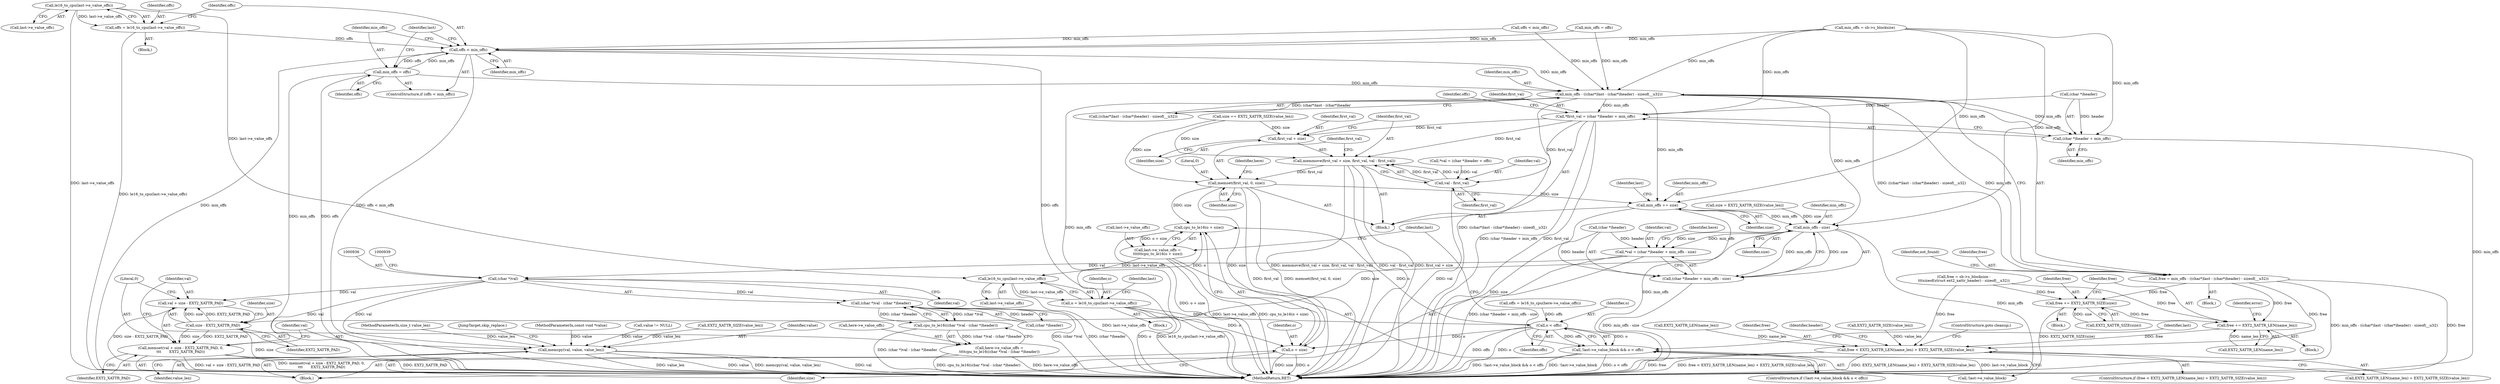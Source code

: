 digraph "0_linux_be0726d33cb8f411945884664924bed3cb8c70ee_10@pointer" {
"1000404" [label="(Call,le16_to_cpu(last->e_value_offs))"];
"1000402" [label="(Call,offs = le16_to_cpu(last->e_value_offs))"];
"1000409" [label="(Call,offs < min_offs)"];
"1000412" [label="(Call,min_offs = offs)"];
"1000420" [label="(Call,min_offs - ((char*)last - (char*)header) - sizeof(__u32))"];
"1000418" [label="(Call,free = min_offs - ((char*)last - (char*)header) - sizeof(__u32))"];
"1000516" [label="(Call,free += EXT2_XATTR_SIZE(size))"];
"1000520" [label="(Call,free += EXT2_XATTR_LEN(name_len))"];
"1000529" [label="(Call,free < EXT2_XATTR_LEN(name_len) + EXT2_XATTR_SIZE(value_len))"];
"1000750" [label="(Call,*first_val = (char *)header + min_offs)"];
"1000805" [label="(Call,memmove(first_val + size, first_val, val - first_val))"];
"1000813" [label="(Call,memset(first_val, 0, size))"];
"1000822" [label="(Call,min_offs += size)"];
"1000926" [label="(Call,min_offs - size)"];
"1000920" [label="(Call,*val = (char *)header + min_offs - size)"];
"1000935" [label="(Call,(char *)val)"];
"1000934" [label="(Call,(char *)val - (char *)header)"];
"1000933" [label="(Call,cpu_to_le16((char *)val - (char *)header))"];
"1000929" [label="(Call,here->e_value_offs =\n\t\t\t\tcpu_to_le16((char *)val - (char *)header))"];
"1000941" [label="(Call,memset(val + size - EXT2_XATTR_PAD, 0,\n\t\t\t       EXT2_XATTR_PAD))"];
"1000942" [label="(Call,val + size - EXT2_XATTR_PAD)"];
"1000949" [label="(Call,memcpy(val, value, value_len))"];
"1000922" [label="(Call,(char *)header + min_offs - size)"];
"1000944" [label="(Call,size - EXT2_XATTR_PAD)"];
"1000856" [label="(Call,cpu_to_le16(o + size))"];
"1000852" [label="(Call,last->e_value_offs =\n\t\t\t\t\t\tcpu_to_le16(o + size))"];
"1000839" [label="(Call,le16_to_cpu(last->e_value_offs))"];
"1000837" [label="(Call,o = le16_to_cpu(last->e_value_offs))"];
"1000849" [label="(Call,o < offs)"];
"1000844" [label="(Call,!last->e_value_block && o < offs)"];
"1000857" [label="(Call,o + size)"];
"1000806" [label="(Call,first_val + size)"];
"1000810" [label="(Call,val - first_val)"];
"1000752" [label="(Call,(char *)header + min_offs)"];
"1000930" [label="(Call,here->e_value_offs)"];
"1000943" [label="(Identifier,val)"];
"1000765" [label="(Call,*val = (char *)header + offs)"];
"1000938" [label="(Call,(char *)header)"];
"1000835" [label="(Block,)"];
"1000928" [label="(Identifier,size)"];
"1000422" [label="(Call,((char*)last - (char*)header) - sizeof(__u32))"];
"1000413" [label="(Identifier,min_offs)"];
"1000813" [label="(Call,memset(first_val, 0, size))"];
"1000808" [label="(Identifier,size)"];
"1000819" [label="(Identifier,here)"];
"1000521" [label="(Identifier,free)"];
"1000915" [label="(Call,size = EXT2_XATTR_SIZE(value_len))"];
"1000536" [label="(ControlStructure,goto cleanup;)"];
"1000404" [label="(Call,le16_to_cpu(last->e_value_offs))"];
"1000410" [label="(Identifier,offs)"];
"1000131" [label="(MethodParameterIn,size_t value_len)"];
"1000329" [label="(Call,offs < min_offs)"];
"1000807" [label="(Identifier,first_val)"];
"1000525" [label="(Identifier,error)"];
"1000861" [label="(Identifier,last)"];
"1000927" [label="(Identifier,min_offs)"];
"1000420" [label="(Call,min_offs - ((char*)last - (char*)header) - sizeof(__u32))"];
"1000852" [label="(Call,last->e_value_offs =\n\t\t\t\t\t\tcpu_to_le16(o + size))"];
"1000949" [label="(Call,memcpy(val, value, value_len))"];
"1000859" [label="(Identifier,size)"];
"1000811" [label="(Identifier,val)"];
"1000953" [label="(JumpTarget,skip_replace:)"];
"1000532" [label="(Call,EXT2_XATTR_LEN(name_len))"];
"1000529" [label="(Call,free < EXT2_XATTR_LEN(name_len) + EXT2_XATTR_SIZE(value_len))"];
"1000923" [label="(Call,(char *)header)"];
"1000843" [label="(ControlStructure,if (!last->e_value_block && o < offs))"];
"1000921" [label="(Identifier,val)"];
"1000941" [label="(Call,memset(val + size - EXT2_XATTR_PAD, 0,\n\t\t\t       EXT2_XATTR_PAD))"];
"1000751" [label="(Identifier,first_val)"];
"1000810" [label="(Call,val - first_val)"];
"1000856" [label="(Call,cpu_to_le16(o + size))"];
"1000937" [label="(Identifier,val)"];
"1000758" [label="(Call,offs = le16_to_cpu(here->e_value_offs))"];
"1000451" [label="(Identifier,not_found)"];
"1000815" [label="(Literal,0)"];
"1000920" [label="(Call,*val = (char *)header + min_offs - size)"];
"1000845" [label="(Call,!last->e_value_block)"];
"1000517" [label="(Identifier,free)"];
"1000838" [label="(Identifier,o)"];
"1000823" [label="(Identifier,min_offs)"];
"1000806" [label="(Call,first_val + size)"];
"1000934" [label="(Call,(char *)val - (char *)header)"];
"1000944" [label="(Call,size - EXT2_XATTR_PAD)"];
"1000153" [label="(Call,min_offs = sb->s_blocksize)"];
"1000854" [label="(Identifier,last)"];
"1000756" [label="(Identifier,min_offs)"];
"1000826" [label="(Identifier,last)"];
"1000931" [label="(Identifier,here)"];
"1000400" [label="(Block,)"];
"1000850" [label="(Identifier,o)"];
"1000130" [label="(MethodParameterIn,const void *value)"];
"1000901" [label="(Call,value != NULL)"];
"1000753" [label="(Call,(char *)header)"];
"1000824" [label="(Identifier,size)"];
"1000857" [label="(Call,o + size)"];
"1000917" [label="(Call,EXT2_XATTR_SIZE(value_len))"];
"1000812" [label="(Identifier,first_val)"];
"1000414" [label="(Identifier,offs)"];
"1000809" [label="(Identifier,first_val)"];
"1001017" [label="(MethodReturn,RET)"];
"1000416" [label="(Identifier,last)"];
"1000402" [label="(Call,offs = le16_to_cpu(last->e_value_offs))"];
"1000837" [label="(Call,o = le16_to_cpu(last->e_value_offs))"];
"1000853" [label="(Call,last->e_value_offs)"];
"1000847" [label="(Identifier,last)"];
"1000520" [label="(Call,free += EXT2_XATTR_LEN(name_len))"];
"1000518" [label="(Call,EXT2_XATTR_SIZE(size))"];
"1000748" [label="(Block,)"];
"1000750" [label="(Call,*first_val = (char *)header + min_offs)"];
"1000408" [label="(ControlStructure,if (offs < min_offs))"];
"1000471" [label="(Block,)"];
"1000816" [label="(Identifier,size)"];
"1000411" [label="(Identifier,min_offs)"];
"1000805" [label="(Call,memmove(first_val + size, first_val, val - first_val))"];
"1000946" [label="(Identifier,EXT2_XATTR_PAD)"];
"1000922" [label="(Call,(char *)header + min_offs - size)"];
"1000849" [label="(Call,o < offs)"];
"1000530" [label="(Identifier,free)"];
"1000752" [label="(Call,(char *)header + min_offs)"];
"1000951" [label="(Identifier,value)"];
"1000412" [label="(Call,min_offs = offs)"];
"1000215" [label="(Block,)"];
"1000948" [label="(Identifier,EXT2_XATTR_PAD)"];
"1000844" [label="(Call,!last->e_value_block && o < offs)"];
"1000933" [label="(Call,cpu_to_le16((char *)val - (char *)header))"];
"1000781" [label="(Call,size == EXT2_XATTR_SIZE(value_len))"];
"1000490" [label="(Block,)"];
"1000421" [label="(Identifier,min_offs)"];
"1000403" [label="(Identifier,offs)"];
"1000531" [label="(Call,EXT2_XATTR_LEN(name_len) + EXT2_XATTR_SIZE(value_len))"];
"1000434" [label="(Call,free = sb->s_blocksize -\n\t\t\tsizeof(struct ext2_xattr_header) - sizeof(__u32))"];
"1000926" [label="(Call,min_offs - size)"];
"1000942" [label="(Call,val + size - EXT2_XATTR_PAD)"];
"1000822" [label="(Call,min_offs += size)"];
"1000528" [label="(ControlStructure,if (free < EXT2_XATTR_LEN(name_len) + EXT2_XATTR_SIZE(value_len)))"];
"1000814" [label="(Identifier,first_val)"];
"1000516" [label="(Call,free += EXT2_XATTR_SIZE(size))"];
"1000409" [label="(Call,offs < min_offs)"];
"1000950" [label="(Identifier,val)"];
"1000522" [label="(Call,EXT2_XATTR_LEN(name_len))"];
"1000538" [label="(Identifier,header)"];
"1000858" [label="(Identifier,o)"];
"1000419" [label="(Identifier,free)"];
"1000913" [label="(Block,)"];
"1000945" [label="(Identifier,size)"];
"1000405" [label="(Call,last->e_value_offs)"];
"1000851" [label="(Identifier,offs)"];
"1000534" [label="(Call,EXT2_XATTR_SIZE(value_len))"];
"1000839" [label="(Call,le16_to_cpu(last->e_value_offs))"];
"1000952" [label="(Identifier,value_len)"];
"1000935" [label="(Call,(char *)val)"];
"1000840" [label="(Call,last->e_value_offs)"];
"1000332" [label="(Call,min_offs = offs)"];
"1000929" [label="(Call,here->e_value_offs =\n\t\t\t\tcpu_to_le16((char *)val - (char *)header))"];
"1000759" [label="(Identifier,offs)"];
"1000947" [label="(Literal,0)"];
"1000418" [label="(Call,free = min_offs - ((char*)last - (char*)header) - sizeof(__u32))"];
"1000404" -> "1000402"  [label="AST: "];
"1000404" -> "1000405"  [label="CFG: "];
"1000405" -> "1000404"  [label="AST: "];
"1000402" -> "1000404"  [label="CFG: "];
"1000404" -> "1001017"  [label="DDG: last->e_value_offs"];
"1000404" -> "1000402"  [label="DDG: last->e_value_offs"];
"1000404" -> "1000839"  [label="DDG: last->e_value_offs"];
"1000402" -> "1000400"  [label="AST: "];
"1000403" -> "1000402"  [label="AST: "];
"1000410" -> "1000402"  [label="CFG: "];
"1000402" -> "1001017"  [label="DDG: le16_to_cpu(last->e_value_offs)"];
"1000402" -> "1000409"  [label="DDG: offs"];
"1000409" -> "1000408"  [label="AST: "];
"1000409" -> "1000411"  [label="CFG: "];
"1000410" -> "1000409"  [label="AST: "];
"1000411" -> "1000409"  [label="AST: "];
"1000413" -> "1000409"  [label="CFG: "];
"1000416" -> "1000409"  [label="CFG: "];
"1000409" -> "1001017"  [label="DDG: min_offs"];
"1000409" -> "1001017"  [label="DDG: offs < min_offs"];
"1000409" -> "1001017"  [label="DDG: offs"];
"1000329" -> "1000409"  [label="DDG: min_offs"];
"1000332" -> "1000409"  [label="DDG: min_offs"];
"1000412" -> "1000409"  [label="DDG: min_offs"];
"1000153" -> "1000409"  [label="DDG: min_offs"];
"1000409" -> "1000412"  [label="DDG: offs"];
"1000409" -> "1000420"  [label="DDG: min_offs"];
"1000412" -> "1000408"  [label="AST: "];
"1000412" -> "1000414"  [label="CFG: "];
"1000413" -> "1000412"  [label="AST: "];
"1000414" -> "1000412"  [label="AST: "];
"1000416" -> "1000412"  [label="CFG: "];
"1000412" -> "1001017"  [label="DDG: offs"];
"1000412" -> "1001017"  [label="DDG: min_offs"];
"1000412" -> "1000420"  [label="DDG: min_offs"];
"1000420" -> "1000418"  [label="AST: "];
"1000420" -> "1000422"  [label="CFG: "];
"1000421" -> "1000420"  [label="AST: "];
"1000422" -> "1000420"  [label="AST: "];
"1000418" -> "1000420"  [label="CFG: "];
"1000420" -> "1001017"  [label="DDG: ((char*)last - (char*)header) - sizeof(__u32)"];
"1000420" -> "1001017"  [label="DDG: min_offs"];
"1000420" -> "1000418"  [label="DDG: min_offs"];
"1000420" -> "1000418"  [label="DDG: ((char*)last - (char*)header) - sizeof(__u32)"];
"1000329" -> "1000420"  [label="DDG: min_offs"];
"1000332" -> "1000420"  [label="DDG: min_offs"];
"1000153" -> "1000420"  [label="DDG: min_offs"];
"1000422" -> "1000420"  [label="DDG: (char*)last - (char*)header"];
"1000420" -> "1000750"  [label="DDG: min_offs"];
"1000420" -> "1000752"  [label="DDG: min_offs"];
"1000420" -> "1000822"  [label="DDG: min_offs"];
"1000420" -> "1000926"  [label="DDG: min_offs"];
"1000418" -> "1000215"  [label="AST: "];
"1000419" -> "1000418"  [label="AST: "];
"1000451" -> "1000418"  [label="CFG: "];
"1000418" -> "1001017"  [label="DDG: min_offs - ((char*)last - (char*)header) - sizeof(__u32)"];
"1000418" -> "1001017"  [label="DDG: free"];
"1000418" -> "1000516"  [label="DDG: free"];
"1000418" -> "1000520"  [label="DDG: free"];
"1000418" -> "1000529"  [label="DDG: free"];
"1000516" -> "1000490"  [label="AST: "];
"1000516" -> "1000518"  [label="CFG: "];
"1000517" -> "1000516"  [label="AST: "];
"1000518" -> "1000516"  [label="AST: "];
"1000521" -> "1000516"  [label="CFG: "];
"1000516" -> "1001017"  [label="DDG: EXT2_XATTR_SIZE(size)"];
"1000518" -> "1000516"  [label="DDG: size"];
"1000434" -> "1000516"  [label="DDG: free"];
"1000516" -> "1000520"  [label="DDG: free"];
"1000520" -> "1000471"  [label="AST: "];
"1000520" -> "1000522"  [label="CFG: "];
"1000521" -> "1000520"  [label="AST: "];
"1000522" -> "1000520"  [label="AST: "];
"1000525" -> "1000520"  [label="CFG: "];
"1000522" -> "1000520"  [label="DDG: name_len"];
"1000434" -> "1000520"  [label="DDG: free"];
"1000520" -> "1000529"  [label="DDG: free"];
"1000529" -> "1000528"  [label="AST: "];
"1000529" -> "1000531"  [label="CFG: "];
"1000530" -> "1000529"  [label="AST: "];
"1000531" -> "1000529"  [label="AST: "];
"1000536" -> "1000529"  [label="CFG: "];
"1000538" -> "1000529"  [label="CFG: "];
"1000529" -> "1001017"  [label="DDG: EXT2_XATTR_LEN(name_len) + EXT2_XATTR_SIZE(value_len)"];
"1000529" -> "1001017"  [label="DDG: free"];
"1000529" -> "1001017"  [label="DDG: free < EXT2_XATTR_LEN(name_len) + EXT2_XATTR_SIZE(value_len)"];
"1000434" -> "1000529"  [label="DDG: free"];
"1000532" -> "1000529"  [label="DDG: name_len"];
"1000534" -> "1000529"  [label="DDG: value_len"];
"1000750" -> "1000748"  [label="AST: "];
"1000750" -> "1000752"  [label="CFG: "];
"1000751" -> "1000750"  [label="AST: "];
"1000752" -> "1000750"  [label="AST: "];
"1000759" -> "1000750"  [label="CFG: "];
"1000750" -> "1001017"  [label="DDG: first_val"];
"1000750" -> "1001017"  [label="DDG: (char *)header + min_offs"];
"1000753" -> "1000750"  [label="DDG: header"];
"1000153" -> "1000750"  [label="DDG: min_offs"];
"1000750" -> "1000805"  [label="DDG: first_val"];
"1000750" -> "1000806"  [label="DDG: first_val"];
"1000750" -> "1000810"  [label="DDG: first_val"];
"1000805" -> "1000748"  [label="AST: "];
"1000805" -> "1000810"  [label="CFG: "];
"1000806" -> "1000805"  [label="AST: "];
"1000809" -> "1000805"  [label="AST: "];
"1000810" -> "1000805"  [label="AST: "];
"1000814" -> "1000805"  [label="CFG: "];
"1000805" -> "1001017"  [label="DDG: memmove(first_val + size, first_val, val - first_val)"];
"1000805" -> "1001017"  [label="DDG: val - first_val"];
"1000805" -> "1001017"  [label="DDG: first_val + size"];
"1000781" -> "1000805"  [label="DDG: size"];
"1000810" -> "1000805"  [label="DDG: first_val"];
"1000810" -> "1000805"  [label="DDG: val"];
"1000805" -> "1000813"  [label="DDG: first_val"];
"1000813" -> "1000748"  [label="AST: "];
"1000813" -> "1000816"  [label="CFG: "];
"1000814" -> "1000813"  [label="AST: "];
"1000815" -> "1000813"  [label="AST: "];
"1000816" -> "1000813"  [label="AST: "];
"1000819" -> "1000813"  [label="CFG: "];
"1000813" -> "1001017"  [label="DDG: first_val"];
"1000813" -> "1001017"  [label="DDG: memset(first_val, 0, size)"];
"1000781" -> "1000813"  [label="DDG: size"];
"1000813" -> "1000822"  [label="DDG: size"];
"1000813" -> "1000856"  [label="DDG: size"];
"1000813" -> "1000857"  [label="DDG: size"];
"1000822" -> "1000748"  [label="AST: "];
"1000822" -> "1000824"  [label="CFG: "];
"1000823" -> "1000822"  [label="AST: "];
"1000824" -> "1000822"  [label="AST: "];
"1000826" -> "1000822"  [label="CFG: "];
"1000822" -> "1001017"  [label="DDG: size"];
"1000822" -> "1001017"  [label="DDG: min_offs"];
"1000153" -> "1000822"  [label="DDG: min_offs"];
"1000822" -> "1000926"  [label="DDG: min_offs"];
"1000926" -> "1000922"  [label="AST: "];
"1000926" -> "1000928"  [label="CFG: "];
"1000927" -> "1000926"  [label="AST: "];
"1000928" -> "1000926"  [label="AST: "];
"1000922" -> "1000926"  [label="CFG: "];
"1000926" -> "1001017"  [label="DDG: min_offs"];
"1000926" -> "1000920"  [label="DDG: min_offs"];
"1000926" -> "1000920"  [label="DDG: size"];
"1000926" -> "1000922"  [label="DDG: min_offs"];
"1000926" -> "1000922"  [label="DDG: size"];
"1000153" -> "1000926"  [label="DDG: min_offs"];
"1000915" -> "1000926"  [label="DDG: size"];
"1000926" -> "1000944"  [label="DDG: size"];
"1000920" -> "1000913"  [label="AST: "];
"1000920" -> "1000922"  [label="CFG: "];
"1000921" -> "1000920"  [label="AST: "];
"1000922" -> "1000920"  [label="AST: "];
"1000931" -> "1000920"  [label="CFG: "];
"1000920" -> "1001017"  [label="DDG: (char *)header + min_offs - size"];
"1000923" -> "1000920"  [label="DDG: header"];
"1000920" -> "1000935"  [label="DDG: val"];
"1000935" -> "1000934"  [label="AST: "];
"1000935" -> "1000937"  [label="CFG: "];
"1000936" -> "1000935"  [label="AST: "];
"1000937" -> "1000935"  [label="AST: "];
"1000939" -> "1000935"  [label="CFG: "];
"1000935" -> "1000934"  [label="DDG: val"];
"1000935" -> "1000941"  [label="DDG: val"];
"1000935" -> "1000942"  [label="DDG: val"];
"1000935" -> "1000949"  [label="DDG: val"];
"1000934" -> "1000933"  [label="AST: "];
"1000934" -> "1000938"  [label="CFG: "];
"1000938" -> "1000934"  [label="AST: "];
"1000933" -> "1000934"  [label="CFG: "];
"1000934" -> "1001017"  [label="DDG: (char *)val"];
"1000934" -> "1001017"  [label="DDG: (char *)header"];
"1000934" -> "1000933"  [label="DDG: (char *)val"];
"1000934" -> "1000933"  [label="DDG: (char *)header"];
"1000938" -> "1000934"  [label="DDG: header"];
"1000933" -> "1000929"  [label="AST: "];
"1000929" -> "1000933"  [label="CFG: "];
"1000933" -> "1001017"  [label="DDG: (char *)val - (char *)header"];
"1000933" -> "1000929"  [label="DDG: (char *)val - (char *)header"];
"1000929" -> "1000913"  [label="AST: "];
"1000930" -> "1000929"  [label="AST: "];
"1000943" -> "1000929"  [label="CFG: "];
"1000929" -> "1001017"  [label="DDG: cpu_to_le16((char *)val - (char *)header)"];
"1000929" -> "1001017"  [label="DDG: here->e_value_offs"];
"1000941" -> "1000913"  [label="AST: "];
"1000941" -> "1000948"  [label="CFG: "];
"1000942" -> "1000941"  [label="AST: "];
"1000947" -> "1000941"  [label="AST: "];
"1000948" -> "1000941"  [label="AST: "];
"1000950" -> "1000941"  [label="CFG: "];
"1000941" -> "1001017"  [label="DDG: val + size - EXT2_XATTR_PAD"];
"1000941" -> "1001017"  [label="DDG: memset(val + size - EXT2_XATTR_PAD, 0,\n\t\t\t       EXT2_XATTR_PAD)"];
"1000941" -> "1001017"  [label="DDG: EXT2_XATTR_PAD"];
"1000944" -> "1000941"  [label="DDG: size"];
"1000944" -> "1000941"  [label="DDG: EXT2_XATTR_PAD"];
"1000942" -> "1000944"  [label="CFG: "];
"1000943" -> "1000942"  [label="AST: "];
"1000944" -> "1000942"  [label="AST: "];
"1000947" -> "1000942"  [label="CFG: "];
"1000942" -> "1001017"  [label="DDG: size - EXT2_XATTR_PAD"];
"1000944" -> "1000942"  [label="DDG: size"];
"1000944" -> "1000942"  [label="DDG: EXT2_XATTR_PAD"];
"1000949" -> "1000913"  [label="AST: "];
"1000949" -> "1000952"  [label="CFG: "];
"1000950" -> "1000949"  [label="AST: "];
"1000951" -> "1000949"  [label="AST: "];
"1000952" -> "1000949"  [label="AST: "];
"1000953" -> "1000949"  [label="CFG: "];
"1000949" -> "1001017"  [label="DDG: val"];
"1000949" -> "1001017"  [label="DDG: value_len"];
"1000949" -> "1001017"  [label="DDG: value"];
"1000949" -> "1001017"  [label="DDG: memcpy(val, value, value_len)"];
"1000901" -> "1000949"  [label="DDG: value"];
"1000130" -> "1000949"  [label="DDG: value"];
"1000917" -> "1000949"  [label="DDG: value_len"];
"1000131" -> "1000949"  [label="DDG: value_len"];
"1000923" -> "1000922"  [label="AST: "];
"1000922" -> "1001017"  [label="DDG: min_offs - size"];
"1000923" -> "1000922"  [label="DDG: header"];
"1000944" -> "1000946"  [label="CFG: "];
"1000945" -> "1000944"  [label="AST: "];
"1000946" -> "1000944"  [label="AST: "];
"1000944" -> "1001017"  [label="DDG: size"];
"1000856" -> "1000852"  [label="AST: "];
"1000856" -> "1000857"  [label="CFG: "];
"1000857" -> "1000856"  [label="AST: "];
"1000852" -> "1000856"  [label="CFG: "];
"1000856" -> "1001017"  [label="DDG: o + size"];
"1000856" -> "1000852"  [label="DDG: o + size"];
"1000837" -> "1000856"  [label="DDG: o"];
"1000849" -> "1000856"  [label="DDG: o"];
"1000852" -> "1000843"  [label="AST: "];
"1000853" -> "1000852"  [label="AST: "];
"1000861" -> "1000852"  [label="CFG: "];
"1000852" -> "1001017"  [label="DDG: last->e_value_offs"];
"1000852" -> "1001017"  [label="DDG: cpu_to_le16(o + size)"];
"1000852" -> "1000839"  [label="DDG: last->e_value_offs"];
"1000839" -> "1000837"  [label="AST: "];
"1000839" -> "1000840"  [label="CFG: "];
"1000840" -> "1000839"  [label="AST: "];
"1000837" -> "1000839"  [label="CFG: "];
"1000839" -> "1001017"  [label="DDG: last->e_value_offs"];
"1000839" -> "1000837"  [label="DDG: last->e_value_offs"];
"1000837" -> "1000835"  [label="AST: "];
"1000838" -> "1000837"  [label="AST: "];
"1000847" -> "1000837"  [label="CFG: "];
"1000837" -> "1001017"  [label="DDG: o"];
"1000837" -> "1001017"  [label="DDG: le16_to_cpu(last->e_value_offs)"];
"1000837" -> "1000849"  [label="DDG: o"];
"1000837" -> "1000857"  [label="DDG: o"];
"1000849" -> "1000844"  [label="AST: "];
"1000849" -> "1000851"  [label="CFG: "];
"1000850" -> "1000849"  [label="AST: "];
"1000851" -> "1000849"  [label="AST: "];
"1000844" -> "1000849"  [label="CFG: "];
"1000849" -> "1001017"  [label="DDG: offs"];
"1000849" -> "1001017"  [label="DDG: o"];
"1000849" -> "1000844"  [label="DDG: o"];
"1000849" -> "1000844"  [label="DDG: offs"];
"1000758" -> "1000849"  [label="DDG: offs"];
"1000849" -> "1000857"  [label="DDG: o"];
"1000844" -> "1000843"  [label="AST: "];
"1000844" -> "1000845"  [label="CFG: "];
"1000845" -> "1000844"  [label="AST: "];
"1000854" -> "1000844"  [label="CFG: "];
"1000861" -> "1000844"  [label="CFG: "];
"1000844" -> "1001017"  [label="DDG: o < offs"];
"1000844" -> "1001017"  [label="DDG: !last->e_value_block && o < offs"];
"1000844" -> "1001017"  [label="DDG: !last->e_value_block"];
"1000845" -> "1000844"  [label="DDG: last->e_value_block"];
"1000857" -> "1000859"  [label="CFG: "];
"1000858" -> "1000857"  [label="AST: "];
"1000859" -> "1000857"  [label="AST: "];
"1000857" -> "1001017"  [label="DDG: o"];
"1000857" -> "1001017"  [label="DDG: size"];
"1000806" -> "1000808"  [label="CFG: "];
"1000807" -> "1000806"  [label="AST: "];
"1000808" -> "1000806"  [label="AST: "];
"1000809" -> "1000806"  [label="CFG: "];
"1000781" -> "1000806"  [label="DDG: size"];
"1000810" -> "1000812"  [label="CFG: "];
"1000811" -> "1000810"  [label="AST: "];
"1000812" -> "1000810"  [label="AST: "];
"1000810" -> "1001017"  [label="DDG: val"];
"1000765" -> "1000810"  [label="DDG: val"];
"1000752" -> "1000756"  [label="CFG: "];
"1000753" -> "1000752"  [label="AST: "];
"1000756" -> "1000752"  [label="AST: "];
"1000752" -> "1001017"  [label="DDG: min_offs"];
"1000753" -> "1000752"  [label="DDG: header"];
"1000153" -> "1000752"  [label="DDG: min_offs"];
}
